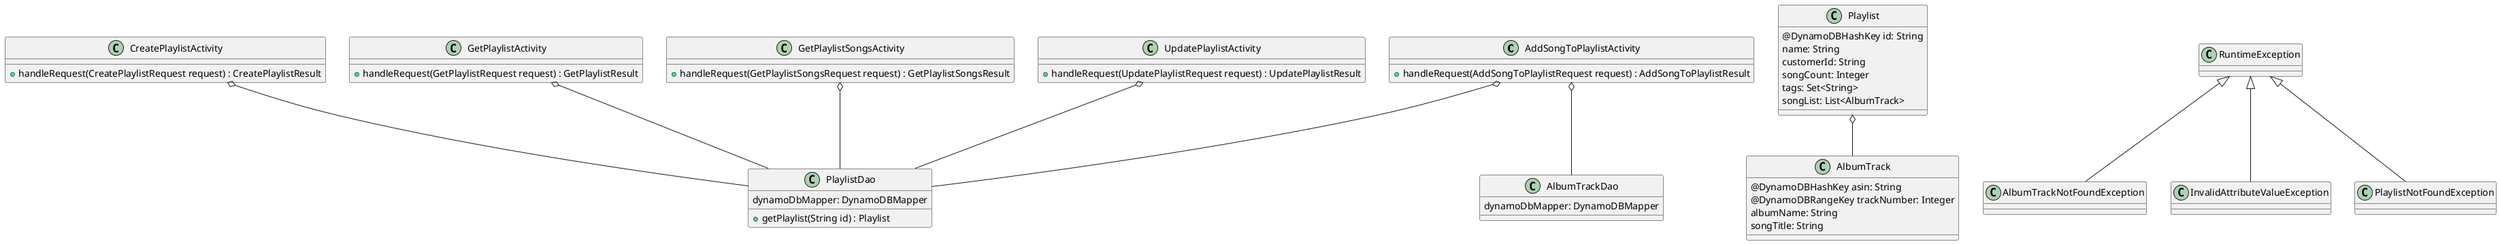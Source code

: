 @startuml

class AddSongToPlaylistActivity {
    + handleRequest(AddSongToPlaylistRequest request) : AddSongToPlaylistResult
}

class CreatePlaylistActivity {
    +handleRequest(CreatePlaylistRequest request) : CreatePlaylistResult
}

class GetPlaylistActivity {
    +handleRequest(GetPlaylistRequest request) : GetPlaylistResult
}

class GetPlaylistSongsActivity {
    +handleRequest(GetPlaylistSongsRequest request) : GetPlaylistSongsResult
}

class UpdatePlaylistActivity {
    +handleRequest(UpdatePlaylistRequest request) : UpdatePlaylistResult
}

class AlbumTrack {
    @DynamoDBHashKey asin: String
    @DynamoDBRangeKey trackNumber: Integer
    albumName: String
    songTitle: String
}

class Playlist {
    @DynamoDBHashKey id: String
    name: String
    customerId: String
    songCount: Integer
    tags: Set<String>
    songList: List<AlbumTrack>
}

class PlaylistDao {
    dynamoDbMapper: DynamoDBMapper
    +getPlaylist(String id) : Playlist
}

class AlbumTrackDao {
    dynamoDbMapper: DynamoDBMapper
}

class AlbumTrackNotFoundException extends RuntimeException
class InvalidAttributeValueException extends RuntimeException
class PlaylistNotFoundException extends RuntimeException

Playlist o-- AlbumTrack

AddSongToPlaylistActivity o-- PlaylistDao
AddSongToPlaylistActivity o-- AlbumTrackDao

CreatePlaylistActivity o-- PlaylistDao

GetPlaylistActivity o-- PlaylistDao

GetPlaylistSongsActivity o-- PlaylistDao

UpdatePlaylistActivity o-- PlaylistDao

@enduml
